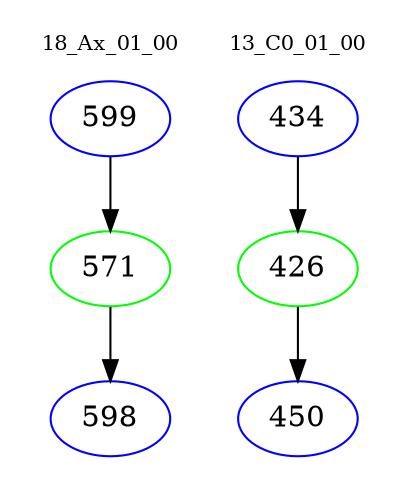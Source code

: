 digraph{
subgraph cluster_0 {
color = white
label = "18_Ax_01_00";
fontsize=10;
T0_599 [label="599", color="blue"]
T0_599 -> T0_571 [color="black"]
T0_571 [label="571", color="green"]
T0_571 -> T0_598 [color="black"]
T0_598 [label="598", color="blue"]
}
subgraph cluster_1 {
color = white
label = "13_C0_01_00";
fontsize=10;
T1_434 [label="434", color="blue"]
T1_434 -> T1_426 [color="black"]
T1_426 [label="426", color="green"]
T1_426 -> T1_450 [color="black"]
T1_450 [label="450", color="blue"]
}
}
